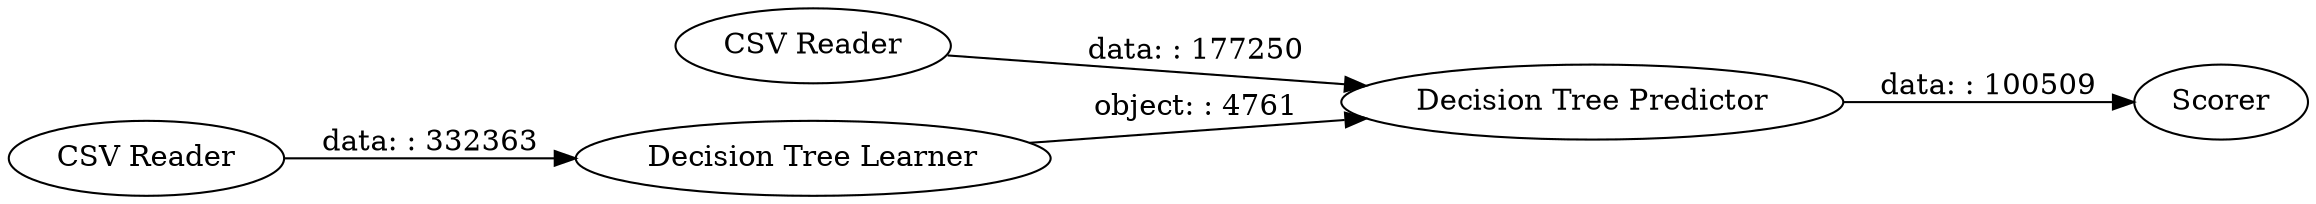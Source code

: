 digraph {
	"-2381288085850927441_112" [label="CSV Reader"]
	"-2381288085850927441_97" [label="Decision Tree Learner"]
	"-2381288085850927441_106" [label=Scorer]
	"-2381288085850927441_111" [label="CSV Reader"]
	"-2381288085850927441_107" [label="Decision Tree Predictor"]
	"-2381288085850927441_111" -> "-2381288085850927441_97" [label="data: : 332363"]
	"-2381288085850927441_97" -> "-2381288085850927441_107" [label="object: : 4761"]
	"-2381288085850927441_107" -> "-2381288085850927441_106" [label="data: : 100509"]
	"-2381288085850927441_112" -> "-2381288085850927441_107" [label="data: : 177250"]
	rankdir=LR
}
